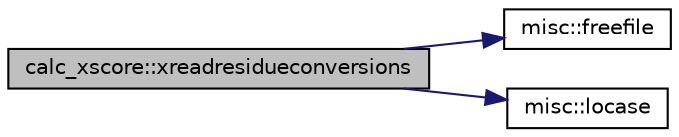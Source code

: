 digraph "calc_xscore::xreadresidueconversions"
{
  edge [fontname="Helvetica",fontsize="10",labelfontname="Helvetica",labelfontsize="10"];
  node [fontname="Helvetica",fontsize="10",shape=record];
  rankdir="LR";
  Node1 [label="calc_xscore::xreadresidueconversions",height=0.2,width=0.4,color="black", fillcolor="grey75", style="filled" fontcolor="black"];
  Node1 -> Node2 [color="midnightblue",fontsize="10",style="solid",fontname="Helvetica"];
  Node2 [label="misc::freefile",height=0.2,width=0.4,color="black", fillcolor="white", style="filled",URL="$classmisc.html#aaa874447823dfa2d2c7fcf6eb80ebd70"];
  Node1 -> Node3 [color="midnightblue",fontsize="10",style="solid",fontname="Helvetica"];
  Node3 [label="misc::locase",height=0.2,width=0.4,color="black", fillcolor="white", style="filled",URL="$classmisc.html#a809b24676ebbae2412332b832c612c3c"];
}
